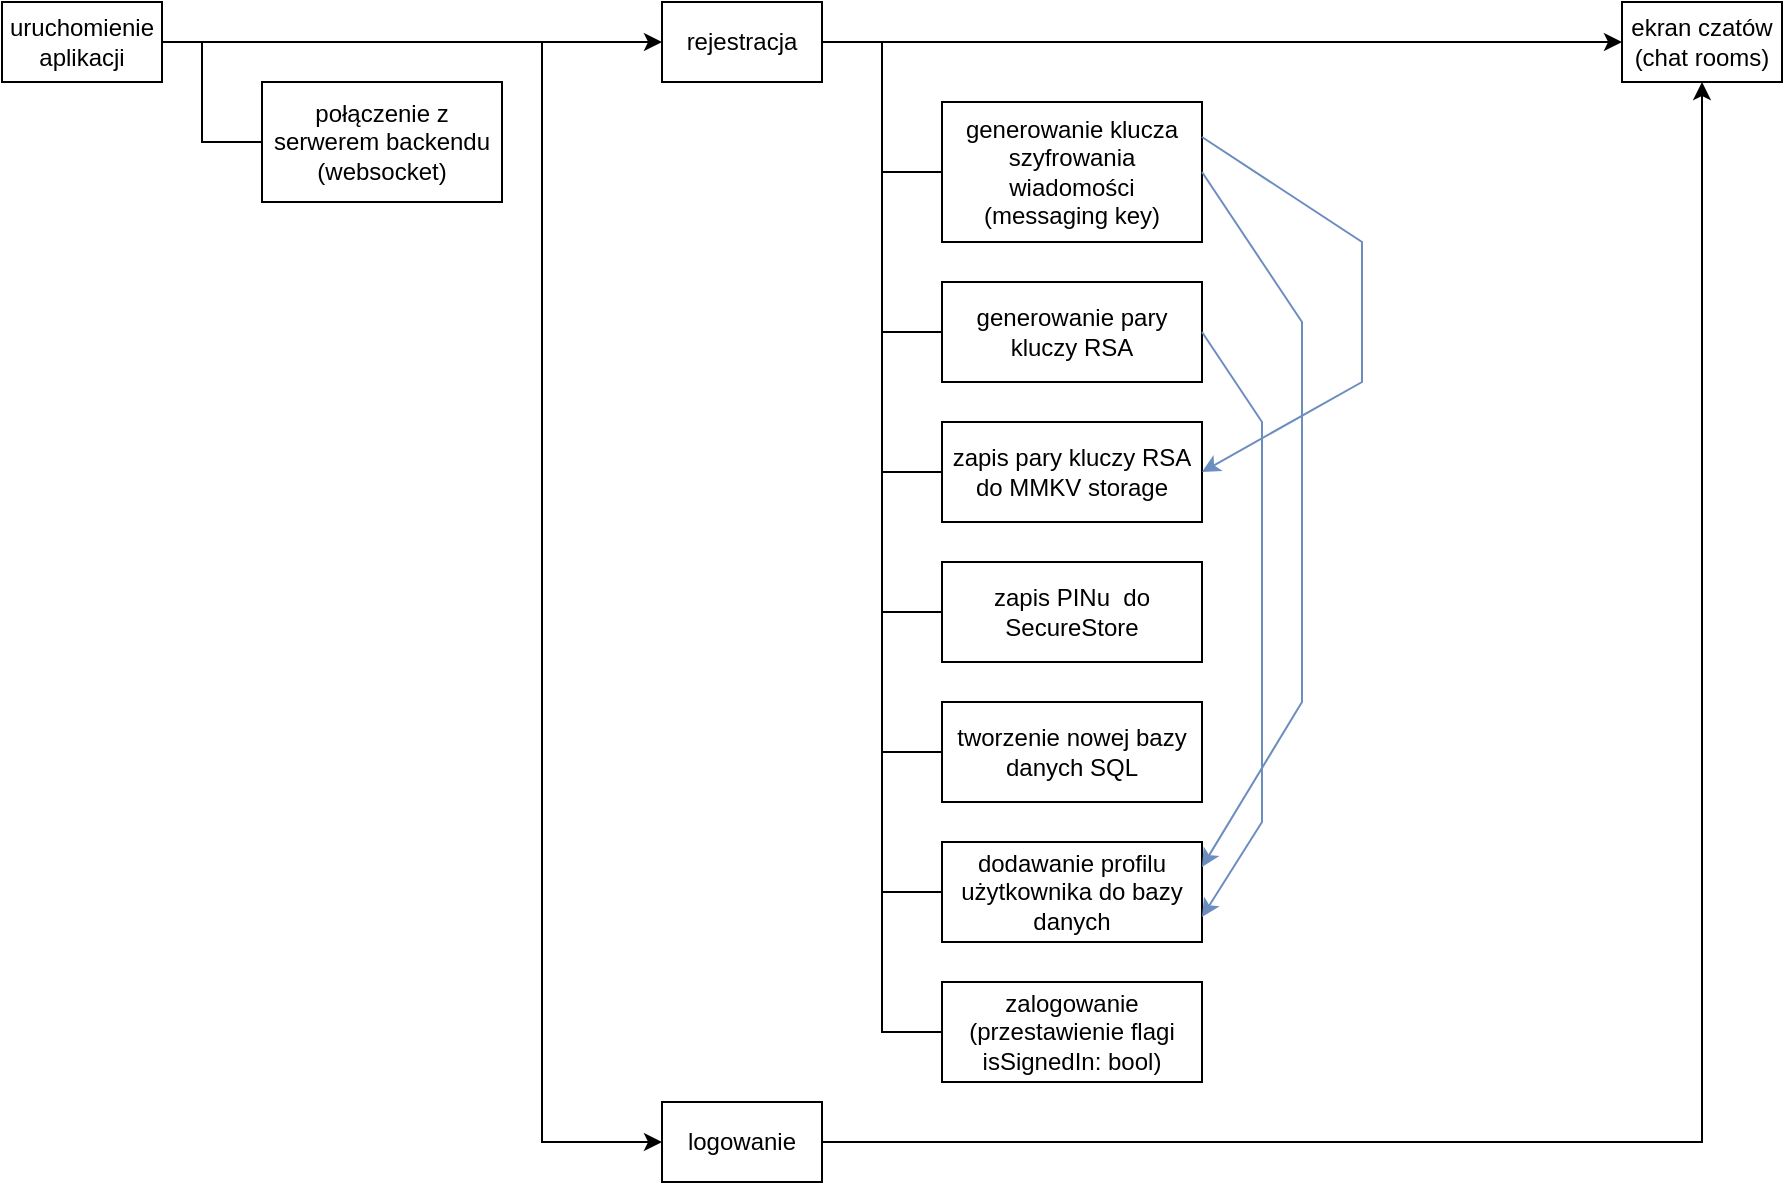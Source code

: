 <mxfile version="21.6.8" type="device">
  <diagram name="Strona-1" id="aHL4VDbJlrZ5aHHX_53E">
    <mxGraphModel dx="3693" dy="819" grid="1" gridSize="10" guides="1" tooltips="1" connect="1" arrows="1" fold="1" page="1" pageScale="1" pageWidth="2336" pageHeight="1654" math="0" shadow="0">
      <root>
        <mxCell id="0" />
        <mxCell id="1" parent="0" />
        <mxCell id="oar0knCRFVtc7JK7BiYn-1" value="rejestracja" style="rounded=0;whiteSpace=wrap;html=1;" parent="1" vertex="1">
          <mxGeometry x="230" y="120" width="80" height="40" as="geometry" />
        </mxCell>
        <mxCell id="oar0knCRFVtc7JK7BiYn-2" value="ekran czatów&lt;br&gt;(chat rooms)" style="rounded=0;whiteSpace=wrap;html=1;" parent="1" vertex="1">
          <mxGeometry x="710" y="120" width="80" height="40" as="geometry" />
        </mxCell>
        <mxCell id="oar0knCRFVtc7JK7BiYn-3" value="" style="endArrow=classic;html=1;rounded=0;exitX=1;exitY=0.5;exitDx=0;exitDy=0;entryX=0;entryY=0.5;entryDx=0;entryDy=0;" parent="1" source="oar0knCRFVtc7JK7BiYn-1" target="oar0knCRFVtc7JK7BiYn-2" edge="1">
          <mxGeometry width="50" height="50" relative="1" as="geometry">
            <mxPoint x="600" y="410" as="sourcePoint" />
            <mxPoint x="650" y="360" as="targetPoint" />
          </mxGeometry>
        </mxCell>
        <mxCell id="oar0knCRFVtc7JK7BiYn-4" value="zapis pary kluczy RSA do MMKV storage" style="rounded=0;whiteSpace=wrap;html=1;" parent="1" vertex="1">
          <mxGeometry x="370" y="330" width="130" height="50" as="geometry" />
        </mxCell>
        <mxCell id="oar0knCRFVtc7JK7BiYn-5" value="" style="endArrow=none;html=1;rounded=0;entryX=0;entryY=0.5;entryDx=0;entryDy=0;" parent="1" target="oar0knCRFVtc7JK7BiYn-4" edge="1">
          <mxGeometry width="50" height="50" relative="1" as="geometry">
            <mxPoint x="340" y="310" as="sourcePoint" />
            <mxPoint x="660" y="500" as="targetPoint" />
            <Array as="points">
              <mxPoint x="340" y="355" />
            </Array>
          </mxGeometry>
        </mxCell>
        <mxCell id="oar0knCRFVtc7JK7BiYn-6" value="zapis PINu&amp;nbsp; do SecureStore" style="rounded=0;whiteSpace=wrap;html=1;" parent="1" vertex="1">
          <mxGeometry x="370" y="400" width="130" height="50" as="geometry" />
        </mxCell>
        <mxCell id="oar0knCRFVtc7JK7BiYn-7" value="" style="endArrow=none;html=1;rounded=0;entryX=0;entryY=0.5;entryDx=0;entryDy=0;" parent="1" target="oar0knCRFVtc7JK7BiYn-6" edge="1">
          <mxGeometry width="50" height="50" relative="1" as="geometry">
            <mxPoint x="340" y="310" as="sourcePoint" />
            <mxPoint x="660" y="500" as="targetPoint" />
            <Array as="points">
              <mxPoint x="340" y="425" />
            </Array>
          </mxGeometry>
        </mxCell>
        <mxCell id="oar0knCRFVtc7JK7BiYn-8" value="tworzenie nowej bazy danych SQL" style="rounded=0;whiteSpace=wrap;html=1;" parent="1" vertex="1">
          <mxGeometry x="370" y="470" width="130" height="50" as="geometry" />
        </mxCell>
        <mxCell id="oar0knCRFVtc7JK7BiYn-9" value="" style="endArrow=none;html=1;rounded=0;entryX=0;entryY=0.5;entryDx=0;entryDy=0;" parent="1" target="oar0knCRFVtc7JK7BiYn-8" edge="1">
          <mxGeometry width="50" height="50" relative="1" as="geometry">
            <mxPoint x="340" y="310" as="sourcePoint" />
            <mxPoint x="140" y="540" as="targetPoint" />
            <Array as="points">
              <mxPoint x="340" y="495" />
            </Array>
          </mxGeometry>
        </mxCell>
        <mxCell id="oar0knCRFVtc7JK7BiYn-10" value="zalogowanie (przestawienie flagi isSignedIn: bool)" style="rounded=0;whiteSpace=wrap;html=1;" parent="1" vertex="1">
          <mxGeometry x="370" y="610" width="130" height="50" as="geometry" />
        </mxCell>
        <mxCell id="oar0knCRFVtc7JK7BiYn-11" value="" style="endArrow=none;html=1;rounded=0;entryX=0;entryY=0.5;entryDx=0;entryDy=0;" parent="1" target="oar0knCRFVtc7JK7BiYn-10" edge="1">
          <mxGeometry width="50" height="50" relative="1" as="geometry">
            <mxPoint x="340" y="310" as="sourcePoint" />
            <mxPoint x="660" y="490" as="targetPoint" />
            <Array as="points">
              <mxPoint x="340" y="635" />
            </Array>
          </mxGeometry>
        </mxCell>
        <mxCell id="oar0knCRFVtc7JK7BiYn-12" value="logowanie" style="rounded=0;whiteSpace=wrap;html=1;" parent="1" vertex="1">
          <mxGeometry x="230" y="670" width="80" height="40" as="geometry" />
        </mxCell>
        <mxCell id="oar0knCRFVtc7JK7BiYn-13" value="" style="endArrow=classic;html=1;rounded=0;exitX=1;exitY=0.5;exitDx=0;exitDy=0;entryX=0.5;entryY=1;entryDx=0;entryDy=0;" parent="1" source="oar0knCRFVtc7JK7BiYn-12" target="oar0knCRFVtc7JK7BiYn-2" edge="1">
          <mxGeometry width="50" height="50" relative="1" as="geometry">
            <mxPoint x="600" y="370" as="sourcePoint" />
            <mxPoint x="650" y="320" as="targetPoint" />
            <Array as="points">
              <mxPoint x="750" y="690" />
            </Array>
          </mxGeometry>
        </mxCell>
        <mxCell id="oar0knCRFVtc7JK7BiYn-14" value="dodawanie profilu użytkownika do bazy danych" style="rounded=0;whiteSpace=wrap;html=1;" parent="1" vertex="1">
          <mxGeometry x="370" y="540" width="130" height="50" as="geometry" />
        </mxCell>
        <mxCell id="oar0knCRFVtc7JK7BiYn-15" value="" style="endArrow=none;html=1;rounded=0;entryX=0;entryY=0.5;entryDx=0;entryDy=0;" parent="1" target="oar0knCRFVtc7JK7BiYn-14" edge="1">
          <mxGeometry width="50" height="50" relative="1" as="geometry">
            <mxPoint x="340" y="140" as="sourcePoint" />
            <mxPoint x="660" y="600" as="targetPoint" />
            <Array as="points">
              <mxPoint x="340" y="565" />
            </Array>
          </mxGeometry>
        </mxCell>
        <mxCell id="oar0knCRFVtc7JK7BiYn-16" value="uruchomienie aplikacji" style="rounded=0;whiteSpace=wrap;html=1;" parent="1" vertex="1">
          <mxGeometry x="-100" y="120" width="80" height="40" as="geometry" />
        </mxCell>
        <mxCell id="oar0knCRFVtc7JK7BiYn-17" value="" style="endArrow=classic;html=1;rounded=0;exitX=1;exitY=0.5;exitDx=0;exitDy=0;entryX=0;entryY=0.5;entryDx=0;entryDy=0;" parent="1" source="oar0knCRFVtc7JK7BiYn-16" target="oar0knCRFVtc7JK7BiYn-1" edge="1">
          <mxGeometry width="50" height="50" relative="1" as="geometry">
            <mxPoint x="180" y="450" as="sourcePoint" />
            <mxPoint x="230" y="400" as="targetPoint" />
          </mxGeometry>
        </mxCell>
        <mxCell id="oar0knCRFVtc7JK7BiYn-18" value="" style="endArrow=classic;html=1;rounded=0;entryX=0;entryY=0.5;entryDx=0;entryDy=0;" parent="1" target="oar0knCRFVtc7JK7BiYn-12" edge="1">
          <mxGeometry width="50" height="50" relative="1" as="geometry">
            <mxPoint x="170" y="140" as="sourcePoint" />
            <mxPoint x="230" y="400" as="targetPoint" />
            <Array as="points">
              <mxPoint x="170" y="690" />
            </Array>
          </mxGeometry>
        </mxCell>
        <mxCell id="oar0knCRFVtc7JK7BiYn-19" value="połączenie z serwerem backendu&lt;br&gt;(websocket)" style="rounded=0;whiteSpace=wrap;html=1;" parent="1" vertex="1">
          <mxGeometry x="30" y="160" width="120" height="60" as="geometry" />
        </mxCell>
        <mxCell id="oar0knCRFVtc7JK7BiYn-20" value="" style="endArrow=none;html=1;rounded=0;entryX=0;entryY=0.5;entryDx=0;entryDy=0;" parent="1" target="oar0knCRFVtc7JK7BiYn-19" edge="1">
          <mxGeometry width="50" height="50" relative="1" as="geometry">
            <mxPoint y="140" as="sourcePoint" />
            <mxPoint x="230" y="390" as="targetPoint" />
            <Array as="points">
              <mxPoint y="190" />
            </Array>
          </mxGeometry>
        </mxCell>
        <mxCell id="iHismm9-Y49V0ysEyNQP-1" value="generowanie pary kluczy RSA" style="rounded=0;whiteSpace=wrap;html=1;" vertex="1" parent="1">
          <mxGeometry x="370" y="260" width="130" height="50" as="geometry" />
        </mxCell>
        <mxCell id="iHismm9-Y49V0ysEyNQP-3" value="" style="endArrow=none;html=1;rounded=0;entryX=0;entryY=0.5;entryDx=0;entryDy=0;" edge="1" parent="1" target="iHismm9-Y49V0ysEyNQP-1">
          <mxGeometry width="50" height="50" relative="1" as="geometry">
            <mxPoint x="340" y="140" as="sourcePoint" />
            <mxPoint x="380" y="365" as="targetPoint" />
            <Array as="points">
              <mxPoint x="340" y="285" />
            </Array>
          </mxGeometry>
        </mxCell>
        <mxCell id="iHismm9-Y49V0ysEyNQP-4" value="generowanie klucza szyfrowania wiadomości (messaging key)" style="rounded=0;whiteSpace=wrap;html=1;" vertex="1" parent="1">
          <mxGeometry x="370" y="170" width="130" height="70" as="geometry" />
        </mxCell>
        <mxCell id="iHismm9-Y49V0ysEyNQP-5" value="" style="endArrow=none;html=1;rounded=0;entryX=0;entryY=0.5;entryDx=0;entryDy=0;" edge="1" parent="1" target="iHismm9-Y49V0ysEyNQP-4">
          <mxGeometry width="50" height="50" relative="1" as="geometry">
            <mxPoint x="340" y="140" as="sourcePoint" />
            <mxPoint x="280" y="315" as="targetPoint" />
            <Array as="points">
              <mxPoint x="340" y="205" />
            </Array>
          </mxGeometry>
        </mxCell>
        <mxCell id="iHismm9-Y49V0ysEyNQP-9" value="" style="endArrow=classic;html=1;rounded=0;exitX=1;exitY=0.5;exitDx=0;exitDy=0;entryX=1;entryY=0.25;entryDx=0;entryDy=0;fillColor=#dae8fc;strokeColor=#6c8ebf;" edge="1" parent="1" source="iHismm9-Y49V0ysEyNQP-4" target="oar0knCRFVtc7JK7BiYn-14">
          <mxGeometry width="50" height="50" relative="1" as="geometry">
            <mxPoint x="500" y="460" as="sourcePoint" />
            <mxPoint x="550" y="410" as="targetPoint" />
            <Array as="points">
              <mxPoint x="550" y="280" />
              <mxPoint x="550" y="470" />
            </Array>
          </mxGeometry>
        </mxCell>
        <mxCell id="iHismm9-Y49V0ysEyNQP-10" value="" style="endArrow=classic;html=1;rounded=0;exitX=1;exitY=0.5;exitDx=0;exitDy=0;entryX=1;entryY=0.75;entryDx=0;entryDy=0;fillColor=#dae8fc;strokeColor=#6c8ebf;" edge="1" parent="1" source="iHismm9-Y49V0ysEyNQP-1" target="oar0knCRFVtc7JK7BiYn-14">
          <mxGeometry width="50" height="50" relative="1" as="geometry">
            <mxPoint x="510" y="215" as="sourcePoint" />
            <mxPoint x="510" y="563" as="targetPoint" />
            <Array as="points">
              <mxPoint x="530" y="330" />
              <mxPoint x="530" y="530" />
            </Array>
          </mxGeometry>
        </mxCell>
        <mxCell id="iHismm9-Y49V0ysEyNQP-11" value="" style="endArrow=classic;html=1;rounded=0;exitX=1;exitY=0.25;exitDx=0;exitDy=0;entryX=1;entryY=0.5;entryDx=0;entryDy=0;fillColor=#dae8fc;strokeColor=#6c8ebf;" edge="1" parent="1" source="iHismm9-Y49V0ysEyNQP-4" target="oar0knCRFVtc7JK7BiYn-4">
          <mxGeometry width="50" height="50" relative="1" as="geometry">
            <mxPoint x="530" y="160" as="sourcePoint" />
            <mxPoint x="530" y="508" as="targetPoint" />
            <Array as="points">
              <mxPoint x="580" y="240" />
              <mxPoint x="580" y="310" />
            </Array>
          </mxGeometry>
        </mxCell>
      </root>
    </mxGraphModel>
  </diagram>
</mxfile>
